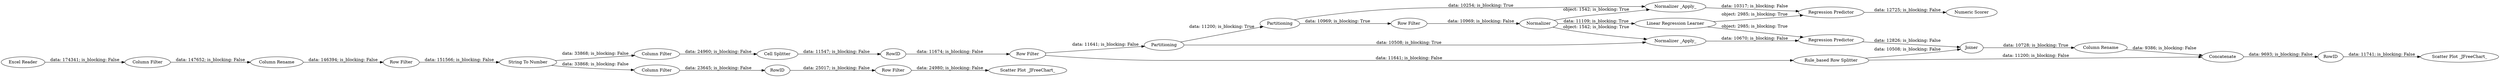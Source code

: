 digraph {
	"9116183396039005794_17" [label="Numeric Scorer"]
	"9116183396039005794_30" [label="Row Filter"]
	"9116183396039005794_22" [label="Normalizer _Apply_"]
	"9116183396039005794_1" [label="Excel Reader"]
	"9116183396039005794_31" [label=RowID]
	"9116183396039005794_26" [label=Joiner]
	"9116183396039005794_15" [label="Linear Regression Learner"]
	"9116183396039005794_19" [label="Regression Predictor"]
	"9116183396039005794_23" [label="Scatter Plot _JFreeChart_"]
	"9116183396039005794_4" [label="Row Filter"]
	"9116183396039005794_11" [label=Partitioning]
	"9116183396039005794_8" [label="String To Number"]
	"9116183396039005794_20" [label=RowID]
	"9116183396039005794_16" [label="Regression Predictor"]
	"9116183396039005794_32" [label=RowID]
	"9116183396039005794_10" [label="Cell Splitter"]
	"9116183396039005794_28" [label="Scatter Plot _JFreeChart_"]
	"9116183396039005794_25" [label="Rule_based Row Splitter"]
	"9116183396039005794_12" [label="Row Filter"]
	"9116183396039005794_27" [label="Column Rename"]
	"9116183396039005794_9" [label="Column Filter"]
	"9116183396039005794_21" [label="Row Filter"]
	"9116183396039005794_2" [label="Column Filter"]
	"9116183396039005794_24" [label=Concatenate]
	"9116183396039005794_18" [label=Partitioning]
	"9116183396039005794_3" [label="Column Rename"]
	"9116183396039005794_29" [label="Column Filter"]
	"9116183396039005794_14" [label="Normalizer _Apply_"]
	"9116183396039005794_13" [label=Normalizer]
	"9116183396039005794_4" -> "9116183396039005794_8" [label="data: 151566; is_blocking: False"]
	"9116183396039005794_21" -> "9116183396039005794_11" [label="data: 11641; is_blocking: False"]
	"9116183396039005794_15" -> "9116183396039005794_16" [label="object: 2985; is_blocking: True"]
	"9116183396039005794_14" -> "9116183396039005794_16" [label="data: 10317; is_blocking: False"]
	"9116183396039005794_18" -> "9116183396039005794_14" [label="data: 10254; is_blocking: True"]
	"9116183396039005794_32" -> "9116183396039005794_23" [label="data: 11741; is_blocking: False"]
	"9116183396039005794_3" -> "9116183396039005794_4" [label="data: 146394; is_blocking: False"]
	"9116183396039005794_15" -> "9116183396039005794_19" [label="object: 2985; is_blocking: True"]
	"9116183396039005794_18" -> "9116183396039005794_12" [label="data: 10969; is_blocking: True"]
	"9116183396039005794_13" -> "9116183396039005794_15" [label="data: 11109; is_blocking: True"]
	"9116183396039005794_11" -> "9116183396039005794_22" [label="data: 10508; is_blocking: True"]
	"9116183396039005794_21" -> "9116183396039005794_25" [label="data: 11641; is_blocking: False"]
	"9116183396039005794_8" -> "9116183396039005794_29" [label="data: 33868; is_blocking: False"]
	"9116183396039005794_22" -> "9116183396039005794_19" [label="data: 10670; is_blocking: False"]
	"9116183396039005794_26" -> "9116183396039005794_27" [label="data: 10728; is_blocking: True"]
	"9116183396039005794_11" -> "9116183396039005794_18" [label="data: 11200; is_blocking: True"]
	"9116183396039005794_27" -> "9116183396039005794_24" [label="data: 9386; is_blocking: False"]
	"9116183396039005794_13" -> "9116183396039005794_22" [label="object: 1542; is_blocking: True"]
	"9116183396039005794_29" -> "9116183396039005794_31" [label="data: 23645; is_blocking: False"]
	"9116183396039005794_19" -> "9116183396039005794_26" [label="data: 12826; is_blocking: False"]
	"9116183396039005794_8" -> "9116183396039005794_9" [label="data: 33868; is_blocking: False"]
	"9116183396039005794_30" -> "9116183396039005794_28" [label="data: 24980; is_blocking: False"]
	"9116183396039005794_25" -> "9116183396039005794_24" [label="data: 11200; is_blocking: False"]
	"9116183396039005794_20" -> "9116183396039005794_21" [label="data: 11674; is_blocking: False"]
	"9116183396039005794_1" -> "9116183396039005794_2" [label="data: 174341; is_blocking: False"]
	"9116183396039005794_12" -> "9116183396039005794_13" [label="data: 10969; is_blocking: False"]
	"9116183396039005794_16" -> "9116183396039005794_17" [label="data: 12725; is_blocking: False"]
	"9116183396039005794_2" -> "9116183396039005794_3" [label="data: 147652; is_blocking: False"]
	"9116183396039005794_24" -> "9116183396039005794_32" [label="data: 9693; is_blocking: False"]
	"9116183396039005794_13" -> "9116183396039005794_14" [label="object: 1542; is_blocking: True"]
	"9116183396039005794_10" -> "9116183396039005794_20" [label="data: 11547; is_blocking: False"]
	"9116183396039005794_31" -> "9116183396039005794_30" [label="data: 25017; is_blocking: False"]
	"9116183396039005794_9" -> "9116183396039005794_10" [label="data: 24960; is_blocking: False"]
	"9116183396039005794_25" -> "9116183396039005794_26" [label="data: 10508; is_blocking: False"]
	rankdir=LR
}

